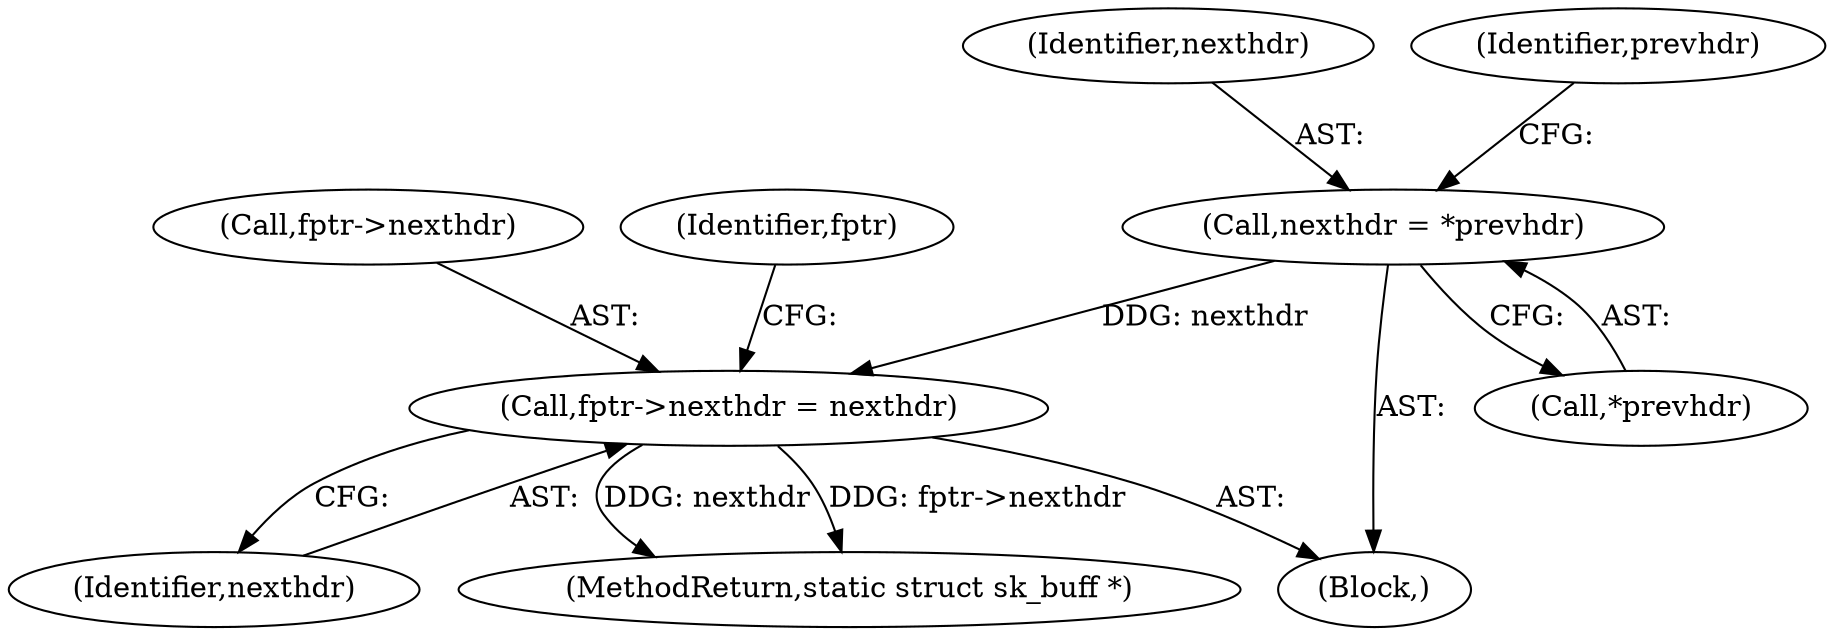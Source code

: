 digraph "0_linux_87c48fa3b4630905f98268dde838ee43626a060c_3@pointer" {
"1000243" [label="(Call,nexthdr = *prevhdr)"];
"1000288" [label="(Call,fptr->nexthdr = nexthdr)"];
"1000289" [label="(Call,fptr->nexthdr)"];
"1000295" [label="(Identifier,fptr)"];
"1000244" [label="(Identifier,nexthdr)"];
"1000292" [label="(Identifier,nexthdr)"];
"1000308" [label="(MethodReturn,static struct sk_buff *)"];
"1000288" [label="(Call,fptr->nexthdr = nexthdr)"];
"1000243" [label="(Call,nexthdr = *prevhdr)"];
"1000108" [label="(Block,)"];
"1000249" [label="(Identifier,prevhdr)"];
"1000245" [label="(Call,*prevhdr)"];
"1000243" -> "1000108"  [label="AST: "];
"1000243" -> "1000245"  [label="CFG: "];
"1000244" -> "1000243"  [label="AST: "];
"1000245" -> "1000243"  [label="AST: "];
"1000249" -> "1000243"  [label="CFG: "];
"1000243" -> "1000288"  [label="DDG: nexthdr"];
"1000288" -> "1000108"  [label="AST: "];
"1000288" -> "1000292"  [label="CFG: "];
"1000289" -> "1000288"  [label="AST: "];
"1000292" -> "1000288"  [label="AST: "];
"1000295" -> "1000288"  [label="CFG: "];
"1000288" -> "1000308"  [label="DDG: nexthdr"];
"1000288" -> "1000308"  [label="DDG: fptr->nexthdr"];
}

